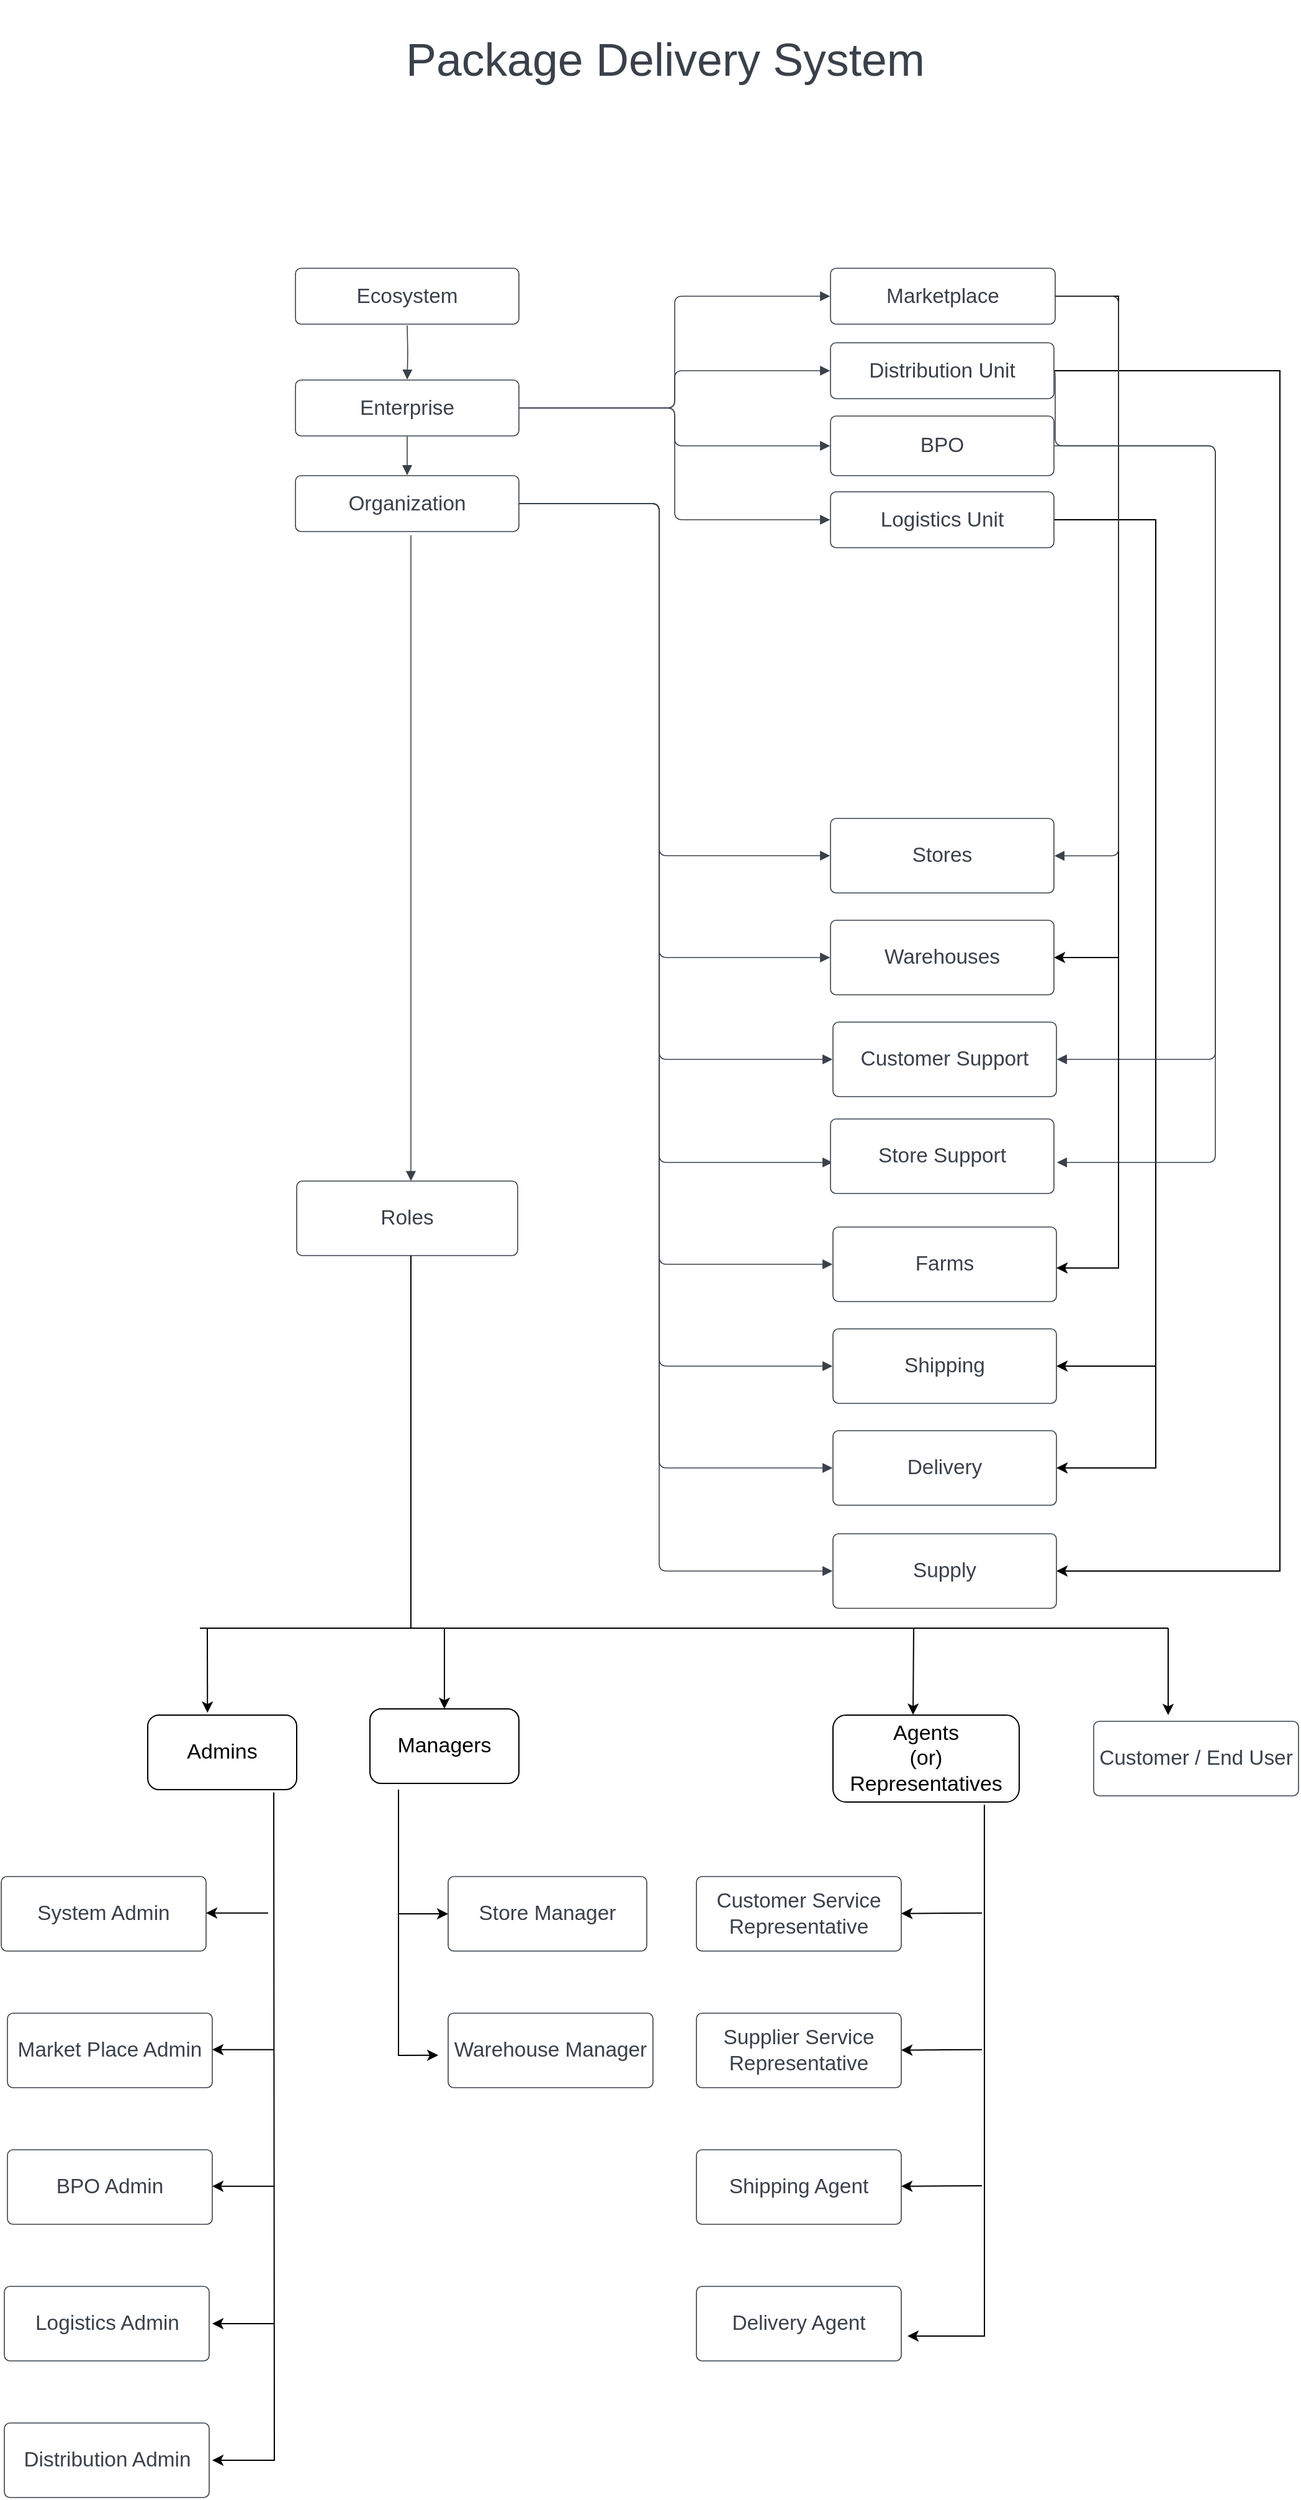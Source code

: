 <mxfile version="20.6.2" type="device"><diagram id="_KM4cDrB0EfIbskarzu1" name="Page-1"><mxGraphModel dx="1434" dy="3007" grid="1" gridSize="10" guides="1" tooltips="1" connect="1" arrows="1" fold="1" page="1" pageScale="1" pageWidth="850" pageHeight="1100" math="0" shadow="0"><root><mxCell id="0"/><mxCell id="1" parent="0"/><mxCell id="v-QbjUcrYz_0qYeS21ap-15" value="" style="endArrow=classic;html=1;rounded=0;fontSize=17;entryX=0.5;entryY=0;entryDx=0;entryDy=0;" parent="1" target="v-QbjUcrYz_0qYeS21ap-7" edge="1"><mxGeometry width="50" height="50" relative="1" as="geometry"><mxPoint x="387" y="-830" as="sourcePoint"/><mxPoint x="670" y="-860" as="targetPoint"/></mxGeometry></mxCell><mxCell id="VC-1KPR2c57iWx8Tasic-6" style="edgeStyle=orthogonalEdgeStyle;rounded=0;orthogonalLoop=1;jettySize=auto;html=1;exitX=1;exitY=0.5;exitDx=0;exitDy=0;entryX=1;entryY=0.5;entryDx=0;entryDy=0;" parent="1" source="TguIyrNCBY1Vem0He5Pm-1" target="TguIyrNCBY1Vem0He5Pm-6" edge="1"><mxGeometry relative="1" as="geometry"><Array as="points"><mxPoint x="930" y="-1902"/><mxPoint x="930" y="-1370"/></Array></mxGeometry></mxCell><UserObject label="Marketplace" lucidchartObjectId="tSN~vLJCm10G" id="TguIyrNCBY1Vem0He5Pm-1"><mxCell style="html=1;overflow=block;blockSpacing=1;whiteSpace=wrap;fontSize=16.7;fontColor=#3a414a;spacing=3.8;strokeColor=#3a414a;strokeOpacity=100;rounded=1;absoluteArcSize=1;arcSize=9;strokeWidth=0.8;" parent="1" vertex="1"><mxGeometry x="698" y="-1925" width="181" height="45" as="geometry"/></mxCell></UserObject><mxCell id="VC-1KPR2c57iWx8Tasic-7" style="edgeStyle=orthogonalEdgeStyle;rounded=0;orthogonalLoop=1;jettySize=auto;html=1;exitX=1;exitY=0.5;exitDx=0;exitDy=0;entryX=1;entryY=0.5;entryDx=0;entryDy=0;" parent="1" source="TguIyrNCBY1Vem0He5Pm-2" target="TguIyrNCBY1Vem0He5Pm-16" edge="1"><mxGeometry relative="1" as="geometry"><Array as="points"><mxPoint x="1060" y="-1842"/><mxPoint x="1060" y="-876"/></Array></mxGeometry></mxCell><UserObject label="Distribution Unit" lucidchartObjectId="tSN~O~~z7RpN" id="TguIyrNCBY1Vem0He5Pm-2"><mxCell style="html=1;overflow=block;blockSpacing=1;whiteSpace=wrap;fontSize=16.7;fontColor=#3a414a;spacing=3.8;strokeColor=#3a414a;strokeOpacity=100;rounded=1;absoluteArcSize=1;arcSize=9;strokeWidth=0.8;" parent="1" vertex="1"><mxGeometry x="698" y="-1865" width="180" height="45" as="geometry"/></mxCell></UserObject><UserObject label="BPO" lucidchartObjectId="tSN~8DPMY.2r" id="TguIyrNCBY1Vem0He5Pm-3"><mxCell style="html=1;overflow=block;blockSpacing=1;whiteSpace=wrap;fontSize=16.7;fontColor=#3a414a;spacing=3.8;strokeColor=#3a414a;strokeOpacity=100;rounded=1;absoluteArcSize=1;arcSize=9;strokeWidth=0.8;" parent="1" vertex="1"><mxGeometry x="698" y="-1806" width="180" height="48" as="geometry"/></mxCell></UserObject><mxCell id="VC-1KPR2c57iWx8Tasic-8" style="edgeStyle=orthogonalEdgeStyle;rounded=0;orthogonalLoop=1;jettySize=auto;html=1;exitX=1;exitY=0.5;exitDx=0;exitDy=0;entryX=1;entryY=0.5;entryDx=0;entryDy=0;" parent="1" source="TguIyrNCBY1Vem0He5Pm-4" target="TguIyrNCBY1Vem0He5Pm-11" edge="1"><mxGeometry relative="1" as="geometry"><Array as="points"><mxPoint x="960" y="-1722"/><mxPoint x="960" y="-1041"/></Array></mxGeometry></mxCell><mxCell id="VC-1KPR2c57iWx8Tasic-9" style="edgeStyle=orthogonalEdgeStyle;rounded=0;orthogonalLoop=1;jettySize=auto;html=1;exitX=1;exitY=0.5;exitDx=0;exitDy=0;entryX=1;entryY=0.5;entryDx=0;entryDy=0;" parent="1" source="TguIyrNCBY1Vem0He5Pm-4" target="TguIyrNCBY1Vem0He5Pm-12" edge="1"><mxGeometry relative="1" as="geometry"><Array as="points"><mxPoint x="960" y="-1722"/><mxPoint x="960" y="-959"/></Array></mxGeometry></mxCell><UserObject label="Logistics Unit" lucidchartObjectId="tSN~siSAzI_0" id="TguIyrNCBY1Vem0He5Pm-4"><mxCell style="html=1;overflow=block;blockSpacing=1;whiteSpace=wrap;fontSize=16.7;fontColor=#3a414a;spacing=3.8;strokeColor=#3a414a;strokeOpacity=100;rounded=1;absoluteArcSize=1;arcSize=9;strokeWidth=0.8;" parent="1" vertex="1"><mxGeometry x="698" y="-1745" width="180" height="45" as="geometry"/></mxCell></UserObject><UserObject label="Stores" lucidchartObjectId="tSN~NDd2UNOE" id="TguIyrNCBY1Vem0He5Pm-5"><mxCell style="html=1;overflow=block;blockSpacing=1;whiteSpace=wrap;fontSize=16.7;fontColor=#3a414a;spacing=3.8;strokeColor=#3a414a;strokeOpacity=100;rounded=1;absoluteArcSize=1;arcSize=9;strokeWidth=0.8;" parent="1" vertex="1"><mxGeometry x="698" y="-1482" width="180" height="60" as="geometry"/></mxCell></UserObject><UserObject label="Warehouses" lucidchartObjectId="tSN~9L.P8kMw" id="TguIyrNCBY1Vem0He5Pm-6"><mxCell style="html=1;overflow=block;blockSpacing=1;whiteSpace=wrap;fontSize=16.7;fontColor=#3a414a;spacing=3.8;strokeColor=#3a414a;strokeOpacity=100;rounded=1;absoluteArcSize=1;arcSize=9;strokeWidth=0.8;" parent="1" vertex="1"><mxGeometry x="698" y="-1400" width="180" height="60" as="geometry"/></mxCell></UserObject><UserObject label="Customer Support" lucidchartObjectId="tSN~ZNoK3hHA" id="TguIyrNCBY1Vem0He5Pm-7"><mxCell style="html=1;overflow=block;blockSpacing=1;whiteSpace=wrap;fontSize=16.7;fontColor=#3a414a;spacing=3.8;strokeColor=#3a414a;strokeOpacity=100;rounded=1;absoluteArcSize=1;arcSize=9;strokeWidth=0.8;" parent="1" vertex="1"><mxGeometry x="700" y="-1318" width="180" height="60" as="geometry"/></mxCell></UserObject><UserObject label="Farms" lucidchartObjectId="tSN~SnhnJPUl" id="TguIyrNCBY1Vem0He5Pm-9"><mxCell style="html=1;overflow=block;blockSpacing=1;whiteSpace=wrap;fontSize=16.7;fontColor=#3a414a;spacing=3.8;strokeColor=#3a414a;strokeOpacity=100;rounded=1;absoluteArcSize=1;arcSize=9;strokeWidth=0.8;" parent="1" vertex="1"><mxGeometry x="700" y="-1153" width="180" height="60" as="geometry"/></mxCell></UserObject><UserObject label="Package Delivery System" lucidchartObjectId="tSN~s5eZ_TBE" id="TguIyrNCBY1Vem0He5Pm-10"><mxCell style="html=1;overflow=block;blockSpacing=1;whiteSpace=wrap;fontSize=36.7;fontColor=#3a414a;spacing=3.8;strokeOpacity=0;fillOpacity=0;rounded=1;absoluteArcSize=1;arcSize=9;fillColor=#ffffff;strokeWidth=0.8;" parent="1" vertex="1"><mxGeometry x="310" y="-2140" width="510" height="95" as="geometry"/></mxCell></UserObject><UserObject label="Shipping" lucidchartObjectId="tSN~DkGbWTEy" id="TguIyrNCBY1Vem0He5Pm-11"><mxCell style="html=1;overflow=block;blockSpacing=1;whiteSpace=wrap;fontSize=16.7;fontColor=#3a414a;spacing=3.8;strokeColor=#3a414a;strokeOpacity=100;rounded=1;absoluteArcSize=1;arcSize=9;strokeWidth=0.8;" parent="1" vertex="1"><mxGeometry x="700" y="-1071" width="180" height="60" as="geometry"/></mxCell></UserObject><UserObject label="Delivery" lucidchartObjectId="tSN~CgnWLvPT" id="TguIyrNCBY1Vem0He5Pm-12"><mxCell style="html=1;overflow=block;blockSpacing=1;whiteSpace=wrap;fontSize=16.7;fontColor=#3a414a;spacing=3.8;strokeColor=#3a414a;strokeOpacity=100;rounded=1;absoluteArcSize=1;arcSize=9;strokeWidth=0.8;" parent="1" vertex="1"><mxGeometry x="700" y="-989" width="180" height="60" as="geometry"/></mxCell></UserObject><UserObject label="Roles" lucidchartObjectId="tSN~dhndBhGU" id="TguIyrNCBY1Vem0He5Pm-13"><mxCell style="html=1;overflow=block;blockSpacing=1;whiteSpace=wrap;fontSize=16.7;fontColor=#3a414a;spacing=3.8;strokeColor=#3a414a;strokeOpacity=100;rounded=1;absoluteArcSize=1;arcSize=9;strokeWidth=0.8;" parent="1" vertex="1"><mxGeometry x="268" y="-1190" width="178" height="60" as="geometry"/></mxCell></UserObject><UserObject label="System Admin" lucidchartObjectId="tSN~Y90aUjg5" id="TguIyrNCBY1Vem0He5Pm-14"><mxCell style="html=1;overflow=block;blockSpacing=1;whiteSpace=wrap;fontSize=16.7;fontColor=#3a414a;spacing=3.8;strokeColor=#3a414a;strokeOpacity=100;rounded=1;absoluteArcSize=1;arcSize=9;strokeWidth=0.8;" parent="1" vertex="1"><mxGeometry x="30" y="-630" width="165" height="60" as="geometry"/></mxCell></UserObject><UserObject label="Distribution Admin" lucidchartObjectId="tSN~5wTDY0Ns" id="TguIyrNCBY1Vem0He5Pm-15"><mxCell style="html=1;overflow=block;blockSpacing=1;whiteSpace=wrap;fontSize=16.7;fontColor=#3a414a;spacing=3.8;strokeColor=#3a414a;strokeOpacity=100;rounded=1;absoluteArcSize=1;arcSize=9;strokeWidth=0.8;" parent="1" vertex="1"><mxGeometry x="32.5" y="-190" width="165" height="60" as="geometry"/></mxCell></UserObject><UserObject label="Supply" lucidchartObjectId="tSN~a6cy~Z0o" id="TguIyrNCBY1Vem0He5Pm-16"><mxCell style="html=1;overflow=block;blockSpacing=1;whiteSpace=wrap;fontSize=16.7;fontColor=#3a414a;spacing=3.8;strokeColor=#3a414a;strokeOpacity=100;rounded=1;absoluteArcSize=1;arcSize=9;strokeWidth=0.8;" parent="1" vertex="1"><mxGeometry x="700" y="-906" width="180" height="60" as="geometry"/></mxCell></UserObject><UserObject label="" lucidchartObjectId="bUN~YEkb4Kt9" id="TguIyrNCBY1Vem0He5Pm-17"><mxCell style="html=1;jettySize=18;whiteSpace=wrap;fontSize=13;strokeColor=#3a414a;strokeOpacity=100;strokeWidth=0.8;rounded=1;arcSize=12;edgeStyle=orthogonalEdgeStyle;startArrow=none;endArrow=block;endFill=1;exitX=1.002;exitY=0.5;exitPerimeter=0;entryX=1.002;entryY=0.502;entryPerimeter=0;" parent="1" source="TguIyrNCBY1Vem0He5Pm-1" target="TguIyrNCBY1Vem0He5Pm-5" edge="1"><mxGeometry width="100" height="100" relative="1" as="geometry"><Array as="points"><mxPoint x="930" y="-1902"/><mxPoint x="930" y="-1452"/></Array></mxGeometry></mxCell></UserObject><UserObject label="" lucidchartObjectId="zVN~wTkjV6k9" id="TguIyrNCBY1Vem0He5Pm-23"><mxCell style="html=1;jettySize=18;whiteSpace=wrap;fontSize=13;strokeColor=#3a414a;strokeOpacity=100;strokeWidth=0.8;rounded=1;arcSize=12;edgeStyle=orthogonalEdgeStyle;startArrow=none;endArrow=block;endFill=1;exitX=1.002;exitY=0.5;exitPerimeter=0;entryX=1.002;entryY=0.5;entryPerimeter=0;" parent="1" source="TguIyrNCBY1Vem0He5Pm-3" target="TguIyrNCBY1Vem0He5Pm-7" edge="1"><mxGeometry width="100" height="100" relative="1" as="geometry"><Array as="points"><mxPoint x="1008" y="-1782"/><mxPoint x="1008" y="-1288"/></Array></mxGeometry></mxCell></UserObject><UserObject label="" lucidchartObjectId="LVN~q8MSu2B1" id="TguIyrNCBY1Vem0He5Pm-24"><mxCell style="html=1;jettySize=18;whiteSpace=wrap;fontSize=13;strokeColor=#3a414a;strokeOpacity=100;strokeWidth=0.8;rounded=1;arcSize=12;edgeStyle=orthogonalEdgeStyle;startArrow=none;endArrow=block;endFill=1;exitX=1;exitY=0.5;entryX=1.002;entryY=0.5;entryPerimeter=0;exitDx=0;exitDy=0;" parent="1" source="TguIyrNCBY1Vem0He5Pm-2" edge="1"><mxGeometry width="100" height="100" relative="1" as="geometry"><Array as="points"><mxPoint x="879" y="-1782"/><mxPoint x="1008" y="-1782"/><mxPoint x="1008" y="-1205"/></Array><mxPoint x="880.36" y="-1205" as="targetPoint"/></mxGeometry></mxCell></UserObject><UserObject label="BPO Admin" lucidchartObjectId="jXN~RTO-Z6fX" id="TguIyrNCBY1Vem0He5Pm-25"><mxCell style="html=1;overflow=block;blockSpacing=1;whiteSpace=wrap;fontSize=16.7;fontColor=#3a414a;spacing=3.8;strokeColor=#3a414a;strokeOpacity=100;rounded=1;absoluteArcSize=1;arcSize=9;strokeWidth=0.8;" parent="1" vertex="1"><mxGeometry x="35" y="-410" width="165" height="60" as="geometry"/></mxCell></UserObject><UserObject label="Ecosystem" lucidchartObjectId="SYN~JrMBCRuX" id="TguIyrNCBY1Vem0He5Pm-26"><mxCell style="html=1;overflow=block;blockSpacing=1;whiteSpace=wrap;fontSize=16.7;fontColor=#3a414a;spacing=3.8;strokeColor=#3a414a;strokeOpacity=100;rounded=1;absoluteArcSize=1;arcSize=9;strokeWidth=0.8;" parent="1" vertex="1"><mxGeometry x="267" y="-1925" width="180" height="45" as="geometry"/></mxCell></UserObject><UserObject label="Enterprise" lucidchartObjectId="SYN~NvYu~0KY" id="TguIyrNCBY1Vem0He5Pm-27"><mxCell style="html=1;overflow=block;blockSpacing=1;whiteSpace=wrap;fontSize=16.7;fontColor=#3a414a;spacing=3.8;strokeColor=#3a414a;strokeOpacity=100;rounded=1;absoluteArcSize=1;arcSize=9;strokeWidth=0.8;" parent="1" vertex="1"><mxGeometry x="267" y="-1835" width="180" height="45" as="geometry"/></mxCell></UserObject><UserObject label="" lucidchartObjectId="SYN~x406wvF~" id="TguIyrNCBY1Vem0He5Pm-28"><mxCell style="html=1;jettySize=18;whiteSpace=wrap;fontSize=13;strokeColor=#3a414a;strokeOpacity=100;strokeWidth=0.8;rounded=1;arcSize=12;edgeStyle=orthogonalEdgeStyle;startArrow=none;endArrow=block;endFill=1;exitX=1.002;exitY=0.5;exitPerimeter=0;entryX=-0.002;entryY=0.5;entryPerimeter=0;" parent="1" source="TguIyrNCBY1Vem0He5Pm-27" target="TguIyrNCBY1Vem0He5Pm-1" edge="1"><mxGeometry width="100" height="100" relative="1" as="geometry"><Array as="points"/></mxGeometry></mxCell></UserObject><UserObject label="" lucidchartObjectId="SYN~-cWfpF0e" id="TguIyrNCBY1Vem0He5Pm-29"><mxCell style="html=1;jettySize=18;whiteSpace=wrap;fontSize=13;strokeColor=#3a414a;strokeOpacity=100;strokeWidth=0.8;rounded=1;arcSize=12;edgeStyle=orthogonalEdgeStyle;startArrow=none;endArrow=block;endFill=1;exitX=1.002;exitY=0.5;exitPerimeter=0;entryX=-0.002;entryY=0.5;entryPerimeter=0;" parent="1" source="TguIyrNCBY1Vem0He5Pm-27" target="TguIyrNCBY1Vem0He5Pm-2" edge="1"><mxGeometry width="100" height="100" relative="1" as="geometry"><Array as="points"/></mxGeometry></mxCell></UserObject><UserObject label="" lucidchartObjectId="SYN~~saYY6I4" id="TguIyrNCBY1Vem0He5Pm-30"><mxCell style="html=1;jettySize=18;whiteSpace=wrap;fontSize=13;strokeColor=#3a414a;strokeOpacity=100;strokeWidth=0.8;rounded=1;arcSize=12;edgeStyle=orthogonalEdgeStyle;startArrow=none;endArrow=block;endFill=1;exitX=1.002;exitY=0.5;exitPerimeter=0;entryX=-0.002;entryY=0.5;entryPerimeter=0;" parent="1" source="TguIyrNCBY1Vem0He5Pm-27" target="TguIyrNCBY1Vem0He5Pm-3" edge="1"><mxGeometry width="100" height="100" relative="1" as="geometry"><Array as="points"/></mxGeometry></mxCell></UserObject><UserObject label="" lucidchartObjectId="SYN~utiJjojd" id="TguIyrNCBY1Vem0He5Pm-31"><mxCell style="html=1;jettySize=18;whiteSpace=wrap;fontSize=13;strokeColor=#3a414a;strokeOpacity=100;strokeWidth=0.8;rounded=1;arcSize=12;edgeStyle=orthogonalEdgeStyle;startArrow=none;endArrow=block;endFill=1;entryX=0.5;entryY=-0.008;entryPerimeter=0;" parent="1" target="TguIyrNCBY1Vem0He5Pm-27" edge="1"><mxGeometry width="100" height="100" relative="1" as="geometry"><Array as="points"/><mxPoint x="357" y="-1879" as="sourcePoint"/></mxGeometry></mxCell></UserObject><UserObject label="" lucidchartObjectId="SYN~1u2w6J3N" id="TguIyrNCBY1Vem0He5Pm-32"><mxCell style="html=1;jettySize=18;whiteSpace=wrap;fontSize=13;strokeColor=#3a414a;strokeOpacity=100;strokeWidth=0.8;rounded=1;arcSize=12;edgeStyle=orthogonalEdgeStyle;startArrow=none;endArrow=block;endFill=1;" parent="1" edge="1"><mxGeometry width="100" height="100" relative="1" as="geometry"><Array as="points"/><mxPoint x="360" y="-1190" as="targetPoint"/><mxPoint x="360" y="-1710" as="sourcePoint"/></mxGeometry></mxCell></UserObject><UserObject label="" lucidchartObjectId="SYN~ySkYTe_g" id="TguIyrNCBY1Vem0He5Pm-33"><mxCell style="html=1;jettySize=18;whiteSpace=wrap;fontSize=13;strokeColor=#3a414a;strokeOpacity=100;strokeWidth=0.8;rounded=1;arcSize=12;edgeStyle=orthogonalEdgeStyle;startArrow=none;endArrow=block;endFill=1;exitX=1.002;exitY=0.5;exitPerimeter=0;entryX=-0.002;entryY=0.5;entryPerimeter=0;" parent="1" source="TguIyrNCBY1Vem0He5Pm-27" target="TguIyrNCBY1Vem0He5Pm-4" edge="1"><mxGeometry width="100" height="100" relative="1" as="geometry"><Array as="points"/></mxGeometry></mxCell></UserObject><UserObject label="Organization" lucidchartObjectId="x2N~.MVEPT6." id="TguIyrNCBY1Vem0He5Pm-34"><mxCell style="html=1;overflow=block;blockSpacing=1;whiteSpace=wrap;fontSize=16.7;fontColor=#3a414a;spacing=3.8;strokeColor=#3a414a;strokeOpacity=100;rounded=1;absoluteArcSize=1;arcSize=9;strokeWidth=0.8;" parent="1" vertex="1"><mxGeometry x="267" y="-1758" width="180" height="45" as="geometry"/></mxCell></UserObject><UserObject label="" lucidchartObjectId="p3N~YNfLUSI4" id="TguIyrNCBY1Vem0He5Pm-35"><mxCell style="html=1;jettySize=18;whiteSpace=wrap;fontSize=13;strokeColor=#3a414a;strokeOpacity=100;strokeWidth=0.8;rounded=1;arcSize=12;edgeStyle=orthogonalEdgeStyle;startArrow=none;endArrow=block;endFill=1;exitX=0.5;exitY=1.008;exitPerimeter=0;entryX=0.5;entryY=-0.008;entryPerimeter=0;" parent="1" source="TguIyrNCBY1Vem0He5Pm-27" target="TguIyrNCBY1Vem0He5Pm-34" edge="1"><mxGeometry width="100" height="100" relative="1" as="geometry"><Array as="points"/></mxGeometry></mxCell></UserObject><UserObject label="" lucidchartObjectId="V3N~2B8aoF8s" id="TguIyrNCBY1Vem0He5Pm-36"><mxCell style="html=1;jettySize=18;whiteSpace=wrap;fontSize=13;strokeColor=#3a414a;strokeOpacity=100;strokeWidth=0.8;rounded=1;arcSize=12;edgeStyle=orthogonalEdgeStyle;startArrow=none;endArrow=block;endFill=1;exitX=1.002;exitY=0.5;exitPerimeter=0;entryX=-0.002;entryY=0.5;entryPerimeter=0;" parent="1" source="TguIyrNCBY1Vem0He5Pm-34" target="TguIyrNCBY1Vem0He5Pm-5" edge="1"><mxGeometry width="100" height="100" relative="1" as="geometry"><Array as="points"><mxPoint x="560" y="-1735"/><mxPoint x="560" y="-1452"/></Array></mxGeometry></mxCell></UserObject><UserObject label="" lucidchartObjectId="73N~XwETkp4V" id="TguIyrNCBY1Vem0He5Pm-37"><mxCell style="html=1;jettySize=18;whiteSpace=wrap;fontSize=13;strokeColor=#3a414a;strokeOpacity=100;strokeWidth=0.8;rounded=1;arcSize=12;edgeStyle=orthogonalEdgeStyle;startArrow=none;endArrow=block;endFill=1;exitX=1.002;exitY=0.5;exitPerimeter=0;entryX=-0.002;entryY=0.5;entryPerimeter=0;" parent="1" source="TguIyrNCBY1Vem0He5Pm-34" target="TguIyrNCBY1Vem0He5Pm-6" edge="1"><mxGeometry width="100" height="100" relative="1" as="geometry"><Array as="points"><mxPoint x="560" y="-1735"/><mxPoint x="560" y="-1370"/></Array></mxGeometry></mxCell></UserObject><UserObject label="" lucidchartObjectId="m4N~-xgMmplm" id="TguIyrNCBY1Vem0He5Pm-38"><mxCell style="html=1;jettySize=18;whiteSpace=wrap;fontSize=13;strokeColor=#3a414a;strokeOpacity=100;strokeWidth=0.8;rounded=1;arcSize=12;edgeStyle=orthogonalEdgeStyle;startArrow=none;endArrow=block;endFill=1;exitX=1.002;exitY=0.5;exitPerimeter=0;entryX=-0.002;entryY=0.5;entryPerimeter=0;" parent="1" source="TguIyrNCBY1Vem0He5Pm-34" target="TguIyrNCBY1Vem0He5Pm-7" edge="1"><mxGeometry width="100" height="100" relative="1" as="geometry"><Array as="points"><mxPoint x="560" y="-1735"/><mxPoint x="560" y="-1288"/></Array></mxGeometry></mxCell></UserObject><UserObject label="" lucidchartObjectId="J4N~wBIKY.2Q" id="TguIyrNCBY1Vem0He5Pm-39"><mxCell style="html=1;jettySize=18;whiteSpace=wrap;fontSize=13;strokeColor=#3a414a;strokeOpacity=100;strokeWidth=0.8;rounded=1;arcSize=12;edgeStyle=orthogonalEdgeStyle;startArrow=none;endArrow=block;endFill=1;exitX=1.002;exitY=0.5;exitPerimeter=0;entryX=-0.002;entryY=0.5;entryPerimeter=0;" parent="1" source="TguIyrNCBY1Vem0He5Pm-34" edge="1"><mxGeometry width="100" height="100" relative="1" as="geometry"><Array as="points"><mxPoint x="560" y="-1735"/><mxPoint x="560" y="-1205"/></Array><mxPoint x="699.64" y="-1205" as="targetPoint"/></mxGeometry></mxCell></UserObject><UserObject label="" lucidchartObjectId="T4N~bqn62h0x" id="TguIyrNCBY1Vem0He5Pm-40"><mxCell style="html=1;jettySize=18;whiteSpace=wrap;fontSize=13;strokeColor=#3a414a;strokeOpacity=100;strokeWidth=0.8;rounded=1;arcSize=12;edgeStyle=orthogonalEdgeStyle;startArrow=none;endArrow=block;endFill=1;exitX=1.002;exitY=0.5;exitPerimeter=0;entryX=-0.002;entryY=0.5;entryPerimeter=0;" parent="1" source="TguIyrNCBY1Vem0He5Pm-34" target="TguIyrNCBY1Vem0He5Pm-9" edge="1"><mxGeometry width="100" height="100" relative="1" as="geometry"><Array as="points"><mxPoint x="560" y="-1735"/><mxPoint x="560" y="-1123"/></Array></mxGeometry></mxCell></UserObject><UserObject label="" lucidchartObjectId="64N~zER9DNFB" id="TguIyrNCBY1Vem0He5Pm-41"><mxCell style="html=1;jettySize=18;whiteSpace=wrap;fontSize=13;strokeColor=#3a414a;strokeOpacity=100;strokeWidth=0.8;rounded=1;arcSize=12;edgeStyle=orthogonalEdgeStyle;startArrow=none;endArrow=block;endFill=1;exitX=1.002;exitY=0.5;exitPerimeter=0;entryX=-0.002;entryY=0.5;entryPerimeter=0;" parent="1" source="TguIyrNCBY1Vem0He5Pm-34" target="TguIyrNCBY1Vem0He5Pm-11" edge="1"><mxGeometry width="100" height="100" relative="1" as="geometry"><Array as="points"><mxPoint x="560" y="-1735"/><mxPoint x="560" y="-1041"/></Array></mxGeometry></mxCell></UserObject><UserObject label="" lucidchartObjectId="g5N~yy9yt6.4" id="TguIyrNCBY1Vem0He5Pm-42"><mxCell style="html=1;jettySize=18;whiteSpace=wrap;fontSize=13;strokeColor=#3a414a;strokeOpacity=100;strokeWidth=0.8;rounded=1;arcSize=12;edgeStyle=orthogonalEdgeStyle;startArrow=none;endArrow=block;endFill=1;exitX=1.002;exitY=0.5;exitPerimeter=0;entryX=-0.002;entryY=0.5;entryPerimeter=0;" parent="1" source="TguIyrNCBY1Vem0He5Pm-34" target="TguIyrNCBY1Vem0He5Pm-12" edge="1"><mxGeometry width="100" height="100" relative="1" as="geometry"><Array as="points"><mxPoint x="560" y="-1735"/><mxPoint x="560" y="-959"/></Array></mxGeometry></mxCell></UserObject><UserObject label="" lucidchartObjectId="t5N~luWsD86X" id="TguIyrNCBY1Vem0He5Pm-43"><mxCell style="html=1;jettySize=18;whiteSpace=wrap;fontSize=13;strokeColor=#3a414a;strokeOpacity=100;strokeWidth=0.8;rounded=1;arcSize=12;edgeStyle=orthogonalEdgeStyle;startArrow=none;endArrow=block;endFill=1;exitX=1.002;exitY=0.5;exitPerimeter=0;entryX=-0.002;entryY=0.5;entryPerimeter=0;" parent="1" source="TguIyrNCBY1Vem0He5Pm-34" target="TguIyrNCBY1Vem0He5Pm-16" edge="1"><mxGeometry width="100" height="100" relative="1" as="geometry"><Array as="points"><mxPoint x="560" y="-1735"/><mxPoint x="560" y="-876"/></Array></mxGeometry></mxCell></UserObject><UserObject label="Store Manager" lucidchartObjectId="aDP~PGPCfzHP" id="TguIyrNCBY1Vem0He5Pm-44"><mxCell style="points=[[0.804,0.323,0]];html=1;overflow=block;blockSpacing=1;whiteSpace=wrap;fontSize=16.7;fontColor=#3a414a;spacing=3.8;strokeColor=#3a414a;strokeOpacity=100;rounded=1;absoluteArcSize=1;arcSize=9;strokeWidth=0.8;" parent="1" vertex="1"><mxGeometry x="390" y="-630" width="160" height="60" as="geometry"/></mxCell></UserObject><UserObject label="Warehouse Manager" lucidchartObjectId="RDP~3jLowXlu" id="TguIyrNCBY1Vem0He5Pm-45"><mxCell style="html=1;overflow=block;blockSpacing=1;whiteSpace=wrap;fontSize=16.7;fontColor=#3a414a;spacing=3.8;strokeColor=#3a414a;strokeOpacity=100;rounded=1;absoluteArcSize=1;arcSize=9;strokeWidth=0.8;" parent="1" vertex="1"><mxGeometry x="390" y="-520" width="165" height="60" as="geometry"/></mxCell></UserObject><UserObject label="Customer Service Representative" lucidchartObjectId="pGP~9AlvLMV0" id="TguIyrNCBY1Vem0He5Pm-46"><mxCell style="html=1;overflow=block;blockSpacing=1;whiteSpace=wrap;fontSize=16.7;fontColor=#3a414a;spacing=3.8;strokeColor=#3a414a;strokeOpacity=100;rounded=1;absoluteArcSize=1;arcSize=9;strokeWidth=0.8;" parent="1" vertex="1"><mxGeometry x="590" y="-630" width="165" height="60" as="geometry"/></mxCell></UserObject><UserObject label="Market Place Admin" lucidchartObjectId="3OP~mNyQ_7F~" id="TguIyrNCBY1Vem0He5Pm-52"><mxCell style="html=1;overflow=block;blockSpacing=1;whiteSpace=wrap;fontSize=16.7;fontColor=#3a414a;spacing=3.8;strokeColor=#3a414a;strokeOpacity=100;rounded=1;absoluteArcSize=1;arcSize=9;strokeWidth=0.8;" parent="1" vertex="1"><mxGeometry x="35" y="-520" width="165" height="60" as="geometry"/></mxCell></UserObject><UserObject label="Logistics Admin" lucidchartObjectId="4QP~~hcnSGV8" id="TguIyrNCBY1Vem0He5Pm-53"><mxCell style="html=1;overflow=block;blockSpacing=1;whiteSpace=wrap;fontSize=16.7;fontColor=#3a414a;spacing=3.8;strokeColor=#3a414a;strokeOpacity=100;rounded=1;absoluteArcSize=1;arcSize=9;strokeWidth=0.8;" parent="1" vertex="1"><mxGeometry x="32.5" y="-300" width="165" height="60" as="geometry"/></mxCell></UserObject><UserObject label="Store Support" lucidchartObjectId="tSN~ZNoK3hHA" id="VC-1KPR2c57iWx8Tasic-5"><mxCell style="html=1;overflow=block;blockSpacing=1;whiteSpace=wrap;fontSize=16.7;fontColor=#3a414a;spacing=3.8;strokeColor=#3a414a;strokeOpacity=100;rounded=1;absoluteArcSize=1;arcSize=9;strokeWidth=0.8;" parent="1" vertex="1"><mxGeometry x="698" y="-1240" width="180" height="60" as="geometry"/></mxCell></UserObject><mxCell id="vXlWKRmTIEsv7G_E2Qdj-1" value="" style="endArrow=classic;html=1;rounded=0;" parent="1" edge="1"><mxGeometry width="50" height="50" relative="1" as="geometry"><mxPoint x="930" y="-1370" as="sourcePoint"/><mxPoint x="880" y="-1120" as="targetPoint"/><Array as="points"><mxPoint x="930" y="-1120"/></Array></mxGeometry></mxCell><UserObject label="Supplier Service Representative" lucidchartObjectId="pGP~9AlvLMV0" id="v-QbjUcrYz_0qYeS21ap-1"><mxCell style="html=1;overflow=block;blockSpacing=1;whiteSpace=wrap;fontSize=16.7;fontColor=#3a414a;spacing=3.8;strokeColor=#3a414a;strokeOpacity=100;rounded=1;absoluteArcSize=1;arcSize=9;strokeWidth=0.8;" parent="1" vertex="1"><mxGeometry x="590" y="-520" width="165" height="60" as="geometry"/></mxCell></UserObject><UserObject label="Shipping Agent" lucidchartObjectId="pGP~9AlvLMV0" id="v-QbjUcrYz_0qYeS21ap-2"><mxCell style="html=1;overflow=block;blockSpacing=1;whiteSpace=wrap;fontSize=16.7;fontColor=#3a414a;spacing=3.8;strokeColor=#3a414a;strokeOpacity=100;rounded=1;absoluteArcSize=1;arcSize=9;strokeWidth=0.8;" parent="1" vertex="1"><mxGeometry x="590" y="-410" width="165" height="60" as="geometry"/></mxCell></UserObject><UserObject label="Delivery Agent" lucidchartObjectId="pGP~9AlvLMV0" id="v-QbjUcrYz_0qYeS21ap-3"><mxCell style="html=1;overflow=block;blockSpacing=1;whiteSpace=wrap;fontSize=16.7;fontColor=#3a414a;spacing=3.8;strokeColor=#3a414a;strokeOpacity=100;rounded=1;absoluteArcSize=1;arcSize=9;strokeWidth=0.8;" parent="1" vertex="1"><mxGeometry x="590" y="-300" width="165" height="60" as="geometry"/></mxCell></UserObject><UserObject label="Customer / End User" lucidchartObjectId="pGP~9AlvLMV0" id="v-QbjUcrYz_0qYeS21ap-4"><mxCell style="html=1;overflow=block;blockSpacing=1;whiteSpace=wrap;fontSize=16.7;fontColor=#3a414a;spacing=3.8;strokeColor=#3a414a;strokeOpacity=100;rounded=1;absoluteArcSize=1;arcSize=9;strokeWidth=0.8;" parent="1" vertex="1"><mxGeometry x="910" y="-755" width="165" height="60" as="geometry"/></mxCell></UserObject><mxCell id="v-QbjUcrYz_0qYeS21ap-6" value="&lt;font style=&quot;font-size: 17px;&quot;&gt;Admins&lt;/font&gt;" style="rounded=1;whiteSpace=wrap;html=1;" parent="1" vertex="1"><mxGeometry x="148" y="-760" width="120" height="60" as="geometry"/></mxCell><mxCell id="v-QbjUcrYz_0qYeS21ap-7" value="Managers" style="rounded=1;whiteSpace=wrap;html=1;fontSize=17;" parent="1" vertex="1"><mxGeometry x="327" y="-765" width="120" height="60" as="geometry"/></mxCell><mxCell id="v-QbjUcrYz_0qYeS21ap-8" value="Agents &lt;br&gt;(or) Representatives" style="rounded=1;whiteSpace=wrap;html=1;fontSize=17;" parent="1" vertex="1"><mxGeometry x="700" y="-760" width="150" height="70" as="geometry"/></mxCell><mxCell id="v-QbjUcrYz_0qYeS21ap-10" value="" style="endArrow=none;html=1;rounded=0;fontSize=17;" parent="1" edge="1"><mxGeometry width="50" height="50" relative="1" as="geometry"><mxPoint x="360" y="-830" as="sourcePoint"/><mxPoint x="360" y="-1130" as="targetPoint"/></mxGeometry></mxCell><mxCell id="v-QbjUcrYz_0qYeS21ap-13" value="" style="endArrow=none;html=1;rounded=0;fontSize=17;" parent="1" edge="1"><mxGeometry width="50" height="50" relative="1" as="geometry"><mxPoint x="190" y="-830" as="sourcePoint"/><mxPoint x="970" y="-830" as="targetPoint"/></mxGeometry></mxCell><mxCell id="v-QbjUcrYz_0qYeS21ap-14" value="" style="endArrow=classic;html=1;rounded=0;fontSize=17;entryX=0.401;entryY=-0.032;entryDx=0;entryDy=0;entryPerimeter=0;" parent="1" target="v-QbjUcrYz_0qYeS21ap-6" edge="1"><mxGeometry width="50" height="50" relative="1" as="geometry"><mxPoint x="196" y="-830" as="sourcePoint"/><mxPoint x="670" y="-910" as="targetPoint"/></mxGeometry></mxCell><mxCell id="v-QbjUcrYz_0qYeS21ap-17" value="" style="endArrow=classic;html=1;rounded=0;fontSize=17;entryX=0.43;entryY=-0.004;entryDx=0;entryDy=0;entryPerimeter=0;" parent="1" target="v-QbjUcrYz_0qYeS21ap-8" edge="1"><mxGeometry width="50" height="50" relative="1" as="geometry"><mxPoint x="765" y="-830" as="sourcePoint"/><mxPoint x="670" y="-910" as="targetPoint"/></mxGeometry></mxCell><mxCell id="v-QbjUcrYz_0qYeS21ap-18" value="" style="endArrow=classic;html=1;rounded=0;fontSize=17;" parent="1" edge="1"><mxGeometry width="50" height="50" relative="1" as="geometry"><mxPoint x="970" y="-830" as="sourcePoint"/><mxPoint x="970" y="-760" as="targetPoint"/></mxGeometry></mxCell><mxCell id="v-QbjUcrYz_0qYeS21ap-19" value="" style="endArrow=classic;html=1;rounded=0;fontSize=17;exitX=0.846;exitY=1.037;exitDx=0;exitDy=0;exitPerimeter=0;" parent="1" source="v-QbjUcrYz_0qYeS21ap-6" edge="1"><mxGeometry width="50" height="50" relative="1" as="geometry"><mxPoint x="277" y="-310" as="sourcePoint"/><mxPoint x="200" y="-160" as="targetPoint"/><Array as="points"><mxPoint x="250" y="-160"/></Array></mxGeometry></mxCell><mxCell id="v-QbjUcrYz_0qYeS21ap-20" value="" style="endArrow=classic;html=1;rounded=0;fontSize=17;" parent="1" edge="1"><mxGeometry width="50" height="50" relative="1" as="geometry"><mxPoint x="250" y="-270" as="sourcePoint"/><mxPoint x="200" y="-270" as="targetPoint"/></mxGeometry></mxCell><mxCell id="v-QbjUcrYz_0qYeS21ap-21" value="" style="endArrow=classic;html=1;rounded=0;fontSize=17;" parent="1" edge="1"><mxGeometry width="50" height="50" relative="1" as="geometry"><mxPoint x="250" y="-380.62" as="sourcePoint"/><mxPoint x="200" y="-380.62" as="targetPoint"/></mxGeometry></mxCell><mxCell id="v-QbjUcrYz_0qYeS21ap-22" value="" style="endArrow=classic;html=1;rounded=0;fontSize=17;" parent="1" edge="1"><mxGeometry width="50" height="50" relative="1" as="geometry"><mxPoint x="250" y="-490.62" as="sourcePoint"/><mxPoint x="200" y="-490.62" as="targetPoint"/></mxGeometry></mxCell><mxCell id="v-QbjUcrYz_0qYeS21ap-23" value="" style="endArrow=classic;html=1;rounded=0;fontSize=17;" parent="1" edge="1"><mxGeometry width="50" height="50" relative="1" as="geometry"><mxPoint x="245" y="-600.62" as="sourcePoint"/><mxPoint x="195" y="-600.62" as="targetPoint"/></mxGeometry></mxCell><mxCell id="v-QbjUcrYz_0qYeS21ap-24" value="" style="endArrow=classic;html=1;rounded=0;fontSize=17;exitX=0.813;exitY=1.032;exitDx=0;exitDy=0;exitPerimeter=0;" parent="1" source="v-QbjUcrYz_0qYeS21ap-8" edge="1"><mxGeometry width="50" height="50" relative="1" as="geometry"><mxPoint x="800" y="-390" as="sourcePoint"/><mxPoint x="760" y="-260" as="targetPoint"/><Array as="points"><mxPoint x="822" y="-260"/></Array></mxGeometry></mxCell><mxCell id="v-QbjUcrYz_0qYeS21ap-25" value="" style="endArrow=classic;html=1;rounded=0;fontSize=17;" parent="1" edge="1"><mxGeometry width="50" height="50" relative="1" as="geometry"><mxPoint x="820" y="-381" as="sourcePoint"/><mxPoint x="755" y="-380.62" as="targetPoint"/></mxGeometry></mxCell><mxCell id="v-QbjUcrYz_0qYeS21ap-26" value="" style="endArrow=classic;html=1;rounded=0;fontSize=17;" parent="1" edge="1"><mxGeometry width="50" height="50" relative="1" as="geometry"><mxPoint x="820" y="-490.62" as="sourcePoint"/><mxPoint x="755" y="-490.24" as="targetPoint"/></mxGeometry></mxCell><mxCell id="v-QbjUcrYz_0qYeS21ap-27" value="" style="endArrow=classic;html=1;rounded=0;fontSize=17;" parent="1" edge="1"><mxGeometry width="50" height="50" relative="1" as="geometry"><mxPoint x="820" y="-600.62" as="sourcePoint"/><mxPoint x="755" y="-600.24" as="targetPoint"/></mxGeometry></mxCell><mxCell id="v-QbjUcrYz_0qYeS21ap-28" value="" style="endArrow=classic;html=1;rounded=0;fontSize=17;entryX=-0.048;entryY=0.565;entryDx=0;entryDy=0;entryPerimeter=0;" parent="1" target="TguIyrNCBY1Vem0He5Pm-45" edge="1"><mxGeometry width="50" height="50" relative="1" as="geometry"><mxPoint x="350" y="-700" as="sourcePoint"/><mxPoint x="670" y="-640" as="targetPoint"/><Array as="points"><mxPoint x="350" y="-486"/></Array></mxGeometry></mxCell><mxCell id="v-QbjUcrYz_0qYeS21ap-29" value="" style="endArrow=classic;html=1;rounded=0;fontSize=17;" parent="1" edge="1"><mxGeometry width="50" height="50" relative="1" as="geometry"><mxPoint x="350" y="-600" as="sourcePoint"/><mxPoint x="390" y="-600" as="targetPoint"/></mxGeometry></mxCell></root></mxGraphModel></diagram></mxfile>